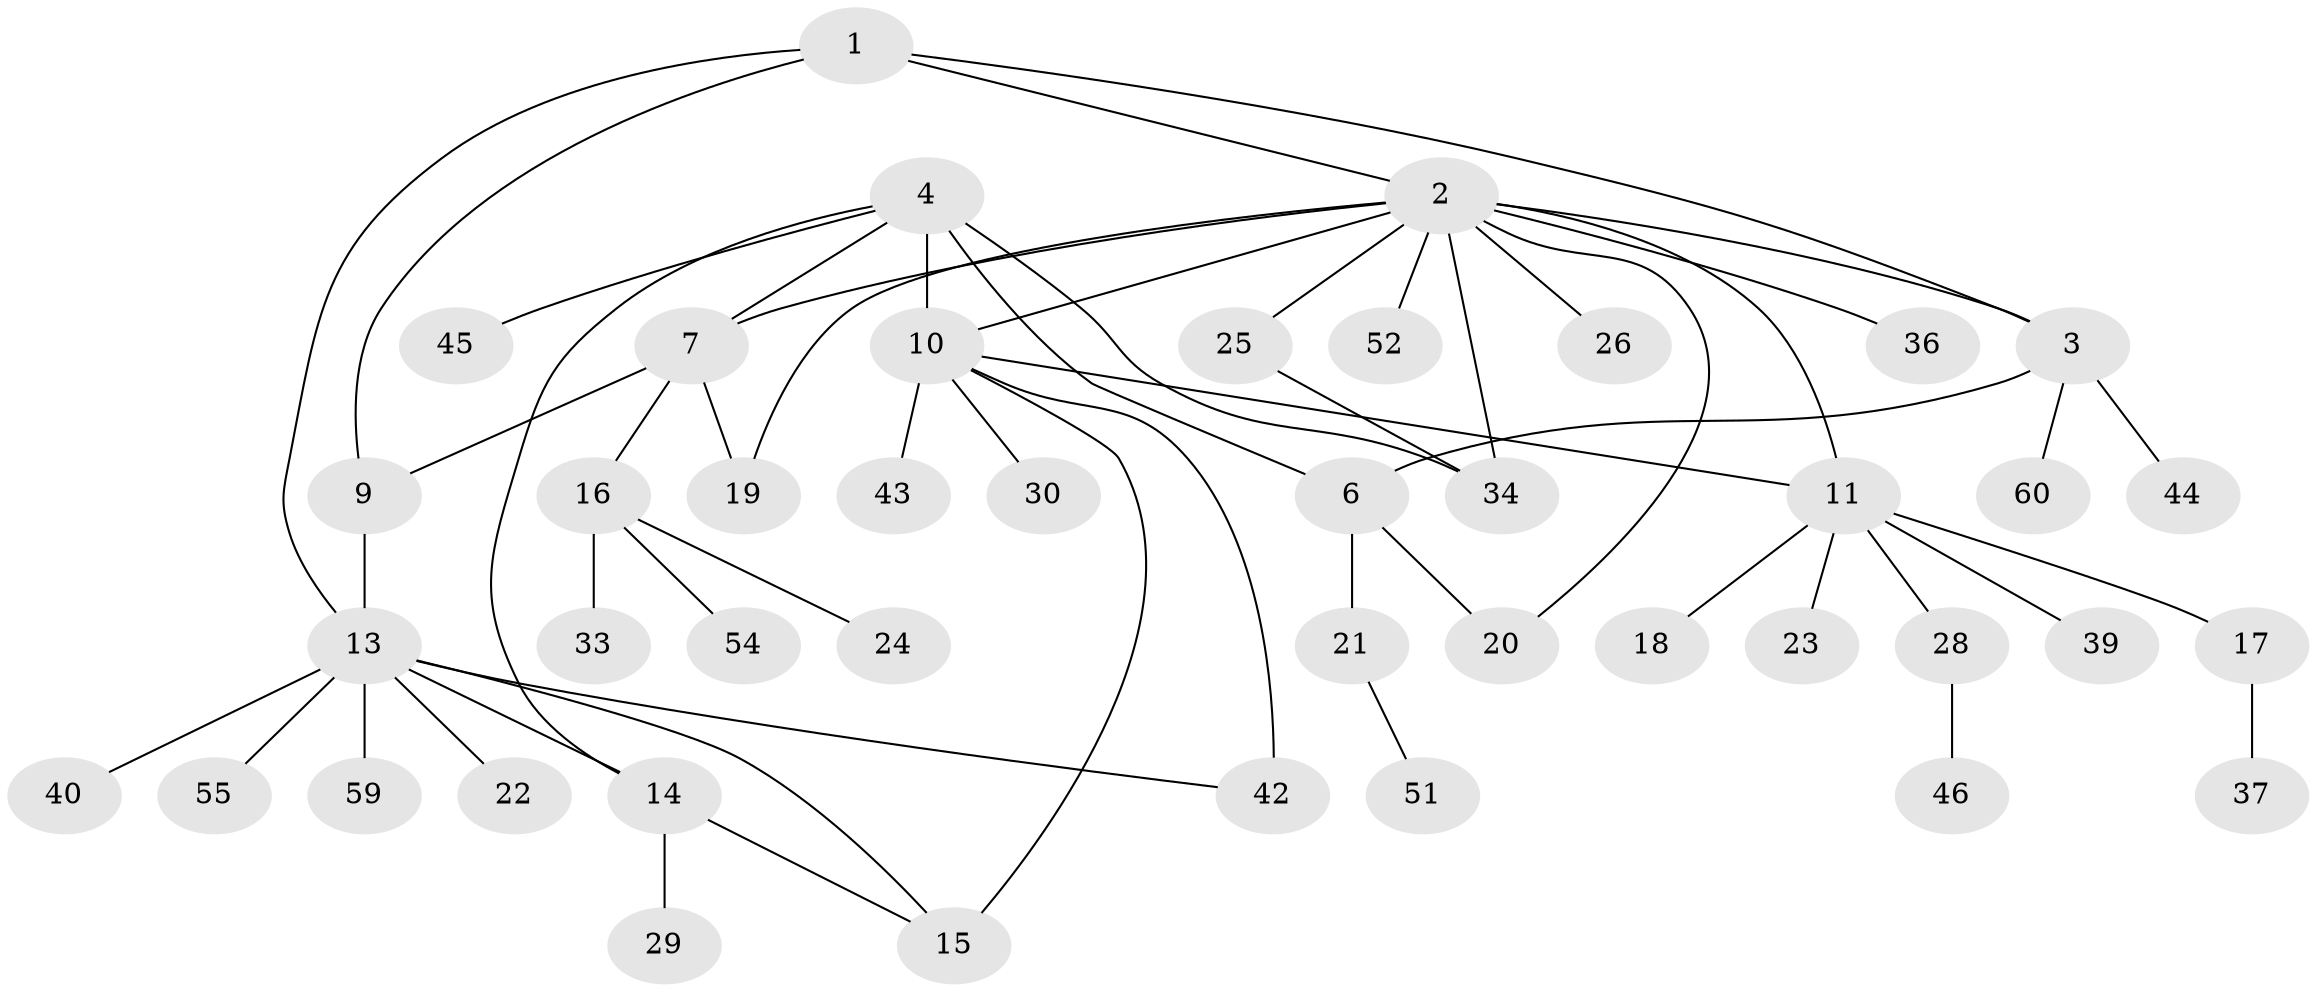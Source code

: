 // original degree distribution, {4: 0.016666666666666666, 8: 0.05, 6: 0.06666666666666667, 3: 0.05, 5: 0.08333333333333333, 2: 0.25, 10: 0.016666666666666666, 1: 0.4666666666666667}
// Generated by graph-tools (version 1.1) at 2025/11/02/27/25 16:11:32]
// undirected, 43 vertices, 56 edges
graph export_dot {
graph [start="1"]
  node [color=gray90,style=filled];
  1;
  2 [super="+12"];
  3 [super="+31"];
  4 [super="+5"];
  6;
  7 [super="+8"];
  9 [super="+35"];
  10 [super="+38"];
  11 [super="+57"];
  13 [super="+53"];
  14 [super="+56"];
  15 [super="+27"];
  16 [super="+49"];
  17;
  18;
  19;
  20 [super="+58"];
  21 [super="+50"];
  22;
  23;
  24;
  25;
  26;
  28 [super="+32"];
  29;
  30;
  33;
  34 [super="+41"];
  36 [super="+48"];
  37 [super="+47"];
  39;
  40;
  42;
  43;
  44;
  45;
  46;
  51;
  52;
  54;
  55;
  59;
  60;
  1 -- 2;
  1 -- 3;
  1 -- 9;
  1 -- 13;
  2 -- 3;
  2 -- 19;
  2 -- 25;
  2 -- 26;
  2 -- 36;
  2 -- 52;
  2 -- 34;
  2 -- 20;
  2 -- 7;
  2 -- 10;
  2 -- 11;
  3 -- 6;
  3 -- 44;
  3 -- 60;
  4 -- 6 [weight=2];
  4 -- 10;
  4 -- 14;
  4 -- 34;
  4 -- 45;
  4 -- 7;
  6 -- 20;
  6 -- 21;
  7 -- 9 [weight=2];
  7 -- 16;
  7 -- 19;
  9 -- 13 [weight=2];
  10 -- 11;
  10 -- 15 [weight=2];
  10 -- 30;
  10 -- 42;
  10 -- 43;
  11 -- 17;
  11 -- 18;
  11 -- 23;
  11 -- 28;
  11 -- 39;
  13 -- 14;
  13 -- 15;
  13 -- 22;
  13 -- 40;
  13 -- 42;
  13 -- 59;
  13 -- 55;
  14 -- 15;
  14 -- 29;
  16 -- 24;
  16 -- 33;
  16 -- 54;
  17 -- 37;
  21 -- 51;
  25 -- 34;
  28 -- 46;
}
